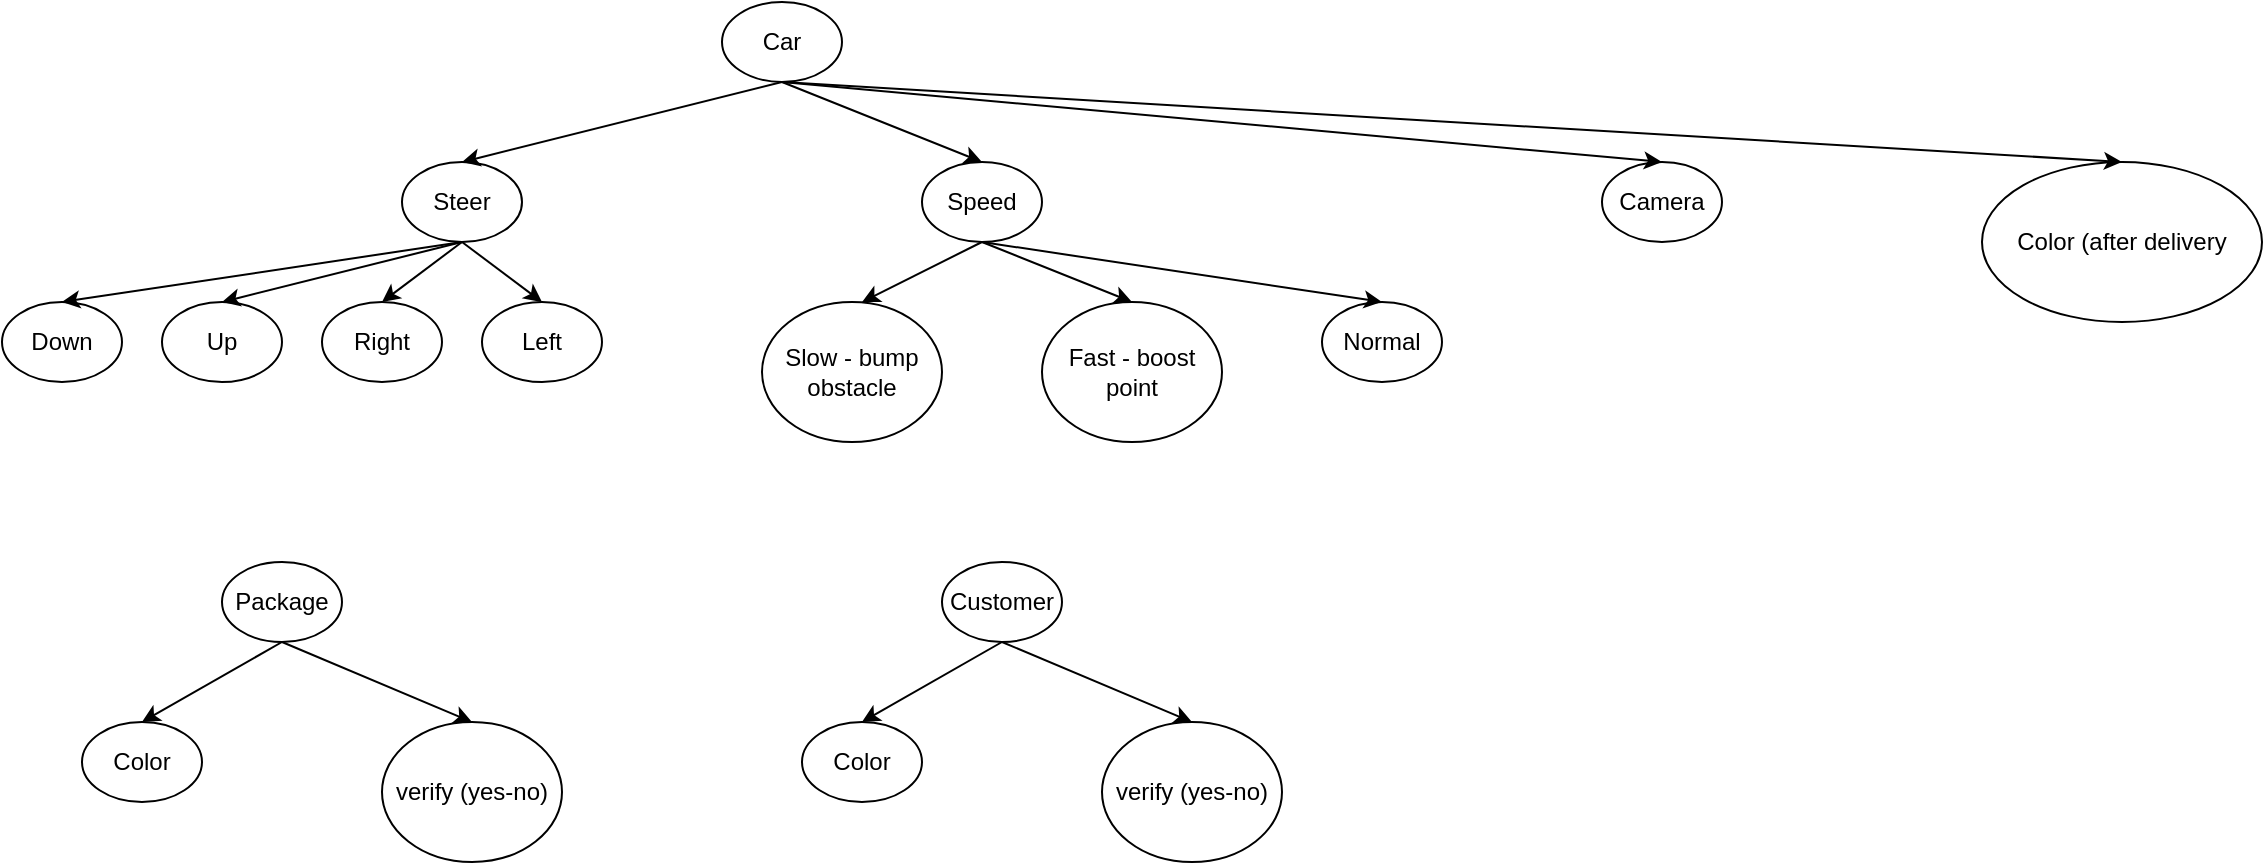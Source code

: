 <mxfile version="26.2.10">
  <diagram name="Car" id="uZsSFM7QWZw-cyeiCpEi">
    <mxGraphModel dx="1044" dy="527" grid="1" gridSize="10" guides="1" tooltips="1" connect="1" arrows="1" fold="1" page="1" pageScale="1" pageWidth="827" pageHeight="1169" math="0" shadow="0">
      <root>
        <mxCell id="0" />
        <mxCell id="1" parent="0" />
        <mxCell id="Y5Th7ZMCWnmkvRpqq-5N-1" value="Car" style="ellipse;whiteSpace=wrap;html=1;" vertex="1" parent="1">
          <mxGeometry x="360" y="280" width="60" height="40" as="geometry" />
        </mxCell>
        <mxCell id="Y5Th7ZMCWnmkvRpqq-5N-2" value="Steer" style="ellipse;whiteSpace=wrap;html=1;" vertex="1" parent="1">
          <mxGeometry x="200" y="360" width="60" height="40" as="geometry" />
        </mxCell>
        <mxCell id="Y5Th7ZMCWnmkvRpqq-5N-3" value="Speed" style="ellipse;whiteSpace=wrap;html=1;" vertex="1" parent="1">
          <mxGeometry x="460" y="360" width="60" height="40" as="geometry" />
        </mxCell>
        <mxCell id="Y5Th7ZMCWnmkvRpqq-5N-4" value="" style="endArrow=classic;html=1;rounded=0;exitX=0.5;exitY=1;exitDx=0;exitDy=0;entryX=0.5;entryY=0;entryDx=0;entryDy=0;" edge="1" parent="1" source="Y5Th7ZMCWnmkvRpqq-5N-1" target="Y5Th7ZMCWnmkvRpqq-5N-2">
          <mxGeometry width="50" height="50" relative="1" as="geometry">
            <mxPoint x="100" y="420" as="sourcePoint" />
            <mxPoint x="150" y="370" as="targetPoint" />
          </mxGeometry>
        </mxCell>
        <mxCell id="Y5Th7ZMCWnmkvRpqq-5N-5" value="" style="endArrow=classic;html=1;rounded=0;exitX=0.5;exitY=1;exitDx=0;exitDy=0;entryX=0.5;entryY=0;entryDx=0;entryDy=0;" edge="1" parent="1" source="Y5Th7ZMCWnmkvRpqq-5N-1" target="Y5Th7ZMCWnmkvRpqq-5N-3">
          <mxGeometry width="50" height="50" relative="1" as="geometry">
            <mxPoint x="250" y="500" as="sourcePoint" />
            <mxPoint x="300" y="450" as="targetPoint" />
          </mxGeometry>
        </mxCell>
        <mxCell id="Y5Th7ZMCWnmkvRpqq-5N-6" value="Slow - bump obstacle" style="ellipse;whiteSpace=wrap;html=1;" vertex="1" parent="1">
          <mxGeometry x="380" y="430" width="90" height="70" as="geometry" />
        </mxCell>
        <mxCell id="Y5Th7ZMCWnmkvRpqq-5N-7" value="Fast - boost point" style="ellipse;whiteSpace=wrap;html=1;" vertex="1" parent="1">
          <mxGeometry x="520" y="430" width="90" height="70" as="geometry" />
        </mxCell>
        <mxCell id="Y5Th7ZMCWnmkvRpqq-5N-9" value="" style="endArrow=classic;html=1;rounded=0;exitX=0.5;exitY=1;exitDx=0;exitDy=0;" edge="1" parent="1" source="Y5Th7ZMCWnmkvRpqq-5N-3">
          <mxGeometry width="50" height="50" relative="1" as="geometry">
            <mxPoint x="260" y="540" as="sourcePoint" />
            <mxPoint x="430" y="430" as="targetPoint" />
          </mxGeometry>
        </mxCell>
        <mxCell id="Y5Th7ZMCWnmkvRpqq-5N-10" value="" style="endArrow=classic;html=1;rounded=0;exitX=0.5;exitY=1;exitDx=0;exitDy=0;entryX=0.5;entryY=0;entryDx=0;entryDy=0;" edge="1" parent="1" source="Y5Th7ZMCWnmkvRpqq-5N-3" target="Y5Th7ZMCWnmkvRpqq-5N-7">
          <mxGeometry width="50" height="50" relative="1" as="geometry">
            <mxPoint x="410" y="580" as="sourcePoint" />
            <mxPoint x="460" y="530" as="targetPoint" />
          </mxGeometry>
        </mxCell>
        <mxCell id="Y5Th7ZMCWnmkvRpqq-5N-11" value="Right" style="ellipse;whiteSpace=wrap;html=1;" vertex="1" parent="1">
          <mxGeometry x="160" y="430" width="60" height="40" as="geometry" />
        </mxCell>
        <mxCell id="Y5Th7ZMCWnmkvRpqq-5N-13" value="Left" style="ellipse;whiteSpace=wrap;html=1;" vertex="1" parent="1">
          <mxGeometry x="240" y="430" width="60" height="40" as="geometry" />
        </mxCell>
        <mxCell id="Y5Th7ZMCWnmkvRpqq-5N-14" value="" style="endArrow=classic;html=1;rounded=0;exitX=0.5;exitY=1;exitDx=0;exitDy=0;entryX=0.5;entryY=0;entryDx=0;entryDy=0;" edge="1" parent="1" source="Y5Th7ZMCWnmkvRpqq-5N-2" target="Y5Th7ZMCWnmkvRpqq-5N-11">
          <mxGeometry width="50" height="50" relative="1" as="geometry">
            <mxPoint x="10" y="490" as="sourcePoint" />
            <mxPoint x="60" y="440" as="targetPoint" />
          </mxGeometry>
        </mxCell>
        <mxCell id="Y5Th7ZMCWnmkvRpqq-5N-15" value="" style="endArrow=classic;html=1;rounded=0;exitX=0.5;exitY=1;exitDx=0;exitDy=0;entryX=0.5;entryY=0;entryDx=0;entryDy=0;" edge="1" parent="1" source="Y5Th7ZMCWnmkvRpqq-5N-2" target="Y5Th7ZMCWnmkvRpqq-5N-13">
          <mxGeometry width="50" height="50" relative="1" as="geometry">
            <mxPoint x="120" y="570" as="sourcePoint" />
            <mxPoint x="170" y="520" as="targetPoint" />
          </mxGeometry>
        </mxCell>
        <mxCell id="Y5Th7ZMCWnmkvRpqq-5N-16" value="Up" style="ellipse;whiteSpace=wrap;html=1;" vertex="1" parent="1">
          <mxGeometry x="80" y="430" width="60" height="40" as="geometry" />
        </mxCell>
        <mxCell id="Y5Th7ZMCWnmkvRpqq-5N-17" value="Down" style="ellipse;whiteSpace=wrap;html=1;" vertex="1" parent="1">
          <mxGeometry y="430" width="60" height="40" as="geometry" />
        </mxCell>
        <mxCell id="Y5Th7ZMCWnmkvRpqq-5N-18" value="" style="endArrow=classic;html=1;rounded=0;exitX=0.5;exitY=1;exitDx=0;exitDy=0;entryX=0.5;entryY=0;entryDx=0;entryDy=0;" edge="1" parent="1" source="Y5Th7ZMCWnmkvRpqq-5N-2" target="Y5Th7ZMCWnmkvRpqq-5N-16">
          <mxGeometry width="50" height="50" relative="1" as="geometry">
            <mxPoint x="50" y="380" as="sourcePoint" />
            <mxPoint x="100" y="330" as="targetPoint" />
          </mxGeometry>
        </mxCell>
        <mxCell id="Y5Th7ZMCWnmkvRpqq-5N-19" value="" style="endArrow=classic;html=1;rounded=0;entryX=0.5;entryY=0;entryDx=0;entryDy=0;" edge="1" parent="1" target="Y5Th7ZMCWnmkvRpqq-5N-17">
          <mxGeometry width="50" height="50" relative="1" as="geometry">
            <mxPoint x="230" y="400" as="sourcePoint" />
            <mxPoint x="130" y="340" as="targetPoint" />
          </mxGeometry>
        </mxCell>
        <mxCell id="Y5Th7ZMCWnmkvRpqq-5N-20" value="Normal" style="ellipse;whiteSpace=wrap;html=1;" vertex="1" parent="1">
          <mxGeometry x="660" y="430" width="60" height="40" as="geometry" />
        </mxCell>
        <mxCell id="Y5Th7ZMCWnmkvRpqq-5N-21" value="" style="endArrow=classic;html=1;rounded=0;entryX=0.5;entryY=0;entryDx=0;entryDy=0;" edge="1" parent="1" target="Y5Th7ZMCWnmkvRpqq-5N-20">
          <mxGeometry width="50" height="50" relative="1" as="geometry">
            <mxPoint x="490" y="400" as="sourcePoint" />
            <mxPoint x="440" y="450" as="targetPoint" />
          </mxGeometry>
        </mxCell>
        <mxCell id="Y5Th7ZMCWnmkvRpqq-5N-22" value="Package" style="ellipse;whiteSpace=wrap;html=1;" vertex="1" parent="1">
          <mxGeometry x="110" y="560" width="60" height="40" as="geometry" />
        </mxCell>
        <mxCell id="Y5Th7ZMCWnmkvRpqq-5N-23" value="Color" style="ellipse;whiteSpace=wrap;html=1;" vertex="1" parent="1">
          <mxGeometry x="40" y="640" width="60" height="40" as="geometry" />
        </mxCell>
        <mxCell id="Y5Th7ZMCWnmkvRpqq-5N-25" value="verify (yes-no)" style="ellipse;whiteSpace=wrap;html=1;" vertex="1" parent="1">
          <mxGeometry x="190" y="640" width="90" height="70" as="geometry" />
        </mxCell>
        <mxCell id="Y5Th7ZMCWnmkvRpqq-5N-27" value="" style="endArrow=classic;html=1;rounded=0;exitX=0.5;exitY=1;exitDx=0;exitDy=0;entryX=0.5;entryY=0;entryDx=0;entryDy=0;" edge="1" parent="1" source="Y5Th7ZMCWnmkvRpqq-5N-22" target="Y5Th7ZMCWnmkvRpqq-5N-23">
          <mxGeometry width="50" height="50" relative="1" as="geometry">
            <mxPoint x="-30" y="620" as="sourcePoint" />
            <mxPoint x="20" y="570" as="targetPoint" />
          </mxGeometry>
        </mxCell>
        <mxCell id="Y5Th7ZMCWnmkvRpqq-5N-28" value="" style="endArrow=classic;html=1;rounded=0;entryX=0.5;entryY=0;entryDx=0;entryDy=0;" edge="1" parent="1" target="Y5Th7ZMCWnmkvRpqq-5N-25">
          <mxGeometry width="50" height="50" relative="1" as="geometry">
            <mxPoint x="140" y="600" as="sourcePoint" />
            <mxPoint x="30" y="580" as="targetPoint" />
          </mxGeometry>
        </mxCell>
        <mxCell id="Y5Th7ZMCWnmkvRpqq-5N-34" value="Customer" style="ellipse;whiteSpace=wrap;html=1;" vertex="1" parent="1">
          <mxGeometry x="470" y="560" width="60" height="40" as="geometry" />
        </mxCell>
        <mxCell id="Y5Th7ZMCWnmkvRpqq-5N-35" value="Color" style="ellipse;whiteSpace=wrap;html=1;" vertex="1" parent="1">
          <mxGeometry x="400" y="640" width="60" height="40" as="geometry" />
        </mxCell>
        <mxCell id="Y5Th7ZMCWnmkvRpqq-5N-36" value="verify (yes-no)" style="ellipse;whiteSpace=wrap;html=1;" vertex="1" parent="1">
          <mxGeometry x="550" y="640" width="90" height="70" as="geometry" />
        </mxCell>
        <mxCell id="Y5Th7ZMCWnmkvRpqq-5N-37" value="" style="endArrow=classic;html=1;rounded=0;exitX=0.5;exitY=1;exitDx=0;exitDy=0;entryX=0.5;entryY=0;entryDx=0;entryDy=0;" edge="1" parent="1" source="Y5Th7ZMCWnmkvRpqq-5N-34" target="Y5Th7ZMCWnmkvRpqq-5N-35">
          <mxGeometry width="50" height="50" relative="1" as="geometry">
            <mxPoint x="330" y="620" as="sourcePoint" />
            <mxPoint x="380" y="570" as="targetPoint" />
          </mxGeometry>
        </mxCell>
        <mxCell id="Y5Th7ZMCWnmkvRpqq-5N-38" value="" style="endArrow=classic;html=1;rounded=0;entryX=0.5;entryY=0;entryDx=0;entryDy=0;" edge="1" parent="1" target="Y5Th7ZMCWnmkvRpqq-5N-36">
          <mxGeometry width="50" height="50" relative="1" as="geometry">
            <mxPoint x="500" y="600" as="sourcePoint" />
            <mxPoint x="390" y="580" as="targetPoint" />
          </mxGeometry>
        </mxCell>
        <mxCell id="Y5Th7ZMCWnmkvRpqq-5N-39" value="Camera" style="ellipse;whiteSpace=wrap;html=1;" vertex="1" parent="1">
          <mxGeometry x="800" y="360" width="60" height="40" as="geometry" />
        </mxCell>
        <mxCell id="Y5Th7ZMCWnmkvRpqq-5N-40" value="" style="endArrow=classic;html=1;rounded=0;entryX=0.5;entryY=0;entryDx=0;entryDy=0;" edge="1" parent="1" target="Y5Th7ZMCWnmkvRpqq-5N-39">
          <mxGeometry width="50" height="50" relative="1" as="geometry">
            <mxPoint x="390" y="320" as="sourcePoint" />
            <mxPoint x="580" y="260" as="targetPoint" />
          </mxGeometry>
        </mxCell>
        <mxCell id="Y5Th7ZMCWnmkvRpqq-5N-42" value="Color (after delivery" style="ellipse;whiteSpace=wrap;html=1;" vertex="1" parent="1">
          <mxGeometry x="990" y="360" width="140" height="80" as="geometry" />
        </mxCell>
        <mxCell id="Y5Th7ZMCWnmkvRpqq-5N-43" value="" style="endArrow=classic;html=1;rounded=0;exitX=0.5;exitY=1;exitDx=0;exitDy=0;entryX=0.5;entryY=0;entryDx=0;entryDy=0;" edge="1" parent="1" source="Y5Th7ZMCWnmkvRpqq-5N-1" target="Y5Th7ZMCWnmkvRpqq-5N-42">
          <mxGeometry width="50" height="50" relative="1" as="geometry">
            <mxPoint x="740" y="260" as="sourcePoint" />
            <mxPoint x="790" y="210" as="targetPoint" />
          </mxGeometry>
        </mxCell>
      </root>
    </mxGraphModel>
  </diagram>
</mxfile>
